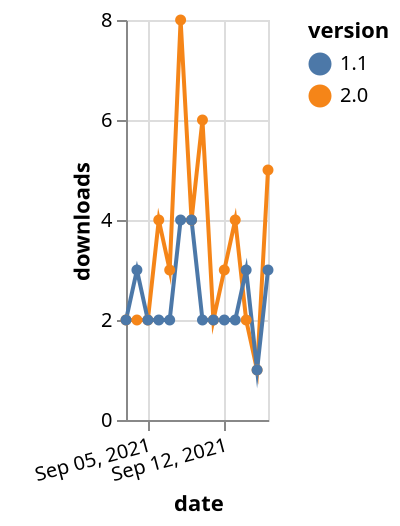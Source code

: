 {"$schema": "https://vega.github.io/schema/vega-lite/v5.json", "description": "A simple bar chart with embedded data.", "data": {"values": [{"date": "2021-09-03", "total": 4414, "delta": 2, "version": "2.0"}, {"date": "2021-09-04", "total": 4416, "delta": 2, "version": "2.0"}, {"date": "2021-09-05", "total": 4418, "delta": 2, "version": "2.0"}, {"date": "2021-09-06", "total": 4422, "delta": 4, "version": "2.0"}, {"date": "2021-09-07", "total": 4425, "delta": 3, "version": "2.0"}, {"date": "2021-09-08", "total": 4433, "delta": 8, "version": "2.0"}, {"date": "2021-09-09", "total": 4437, "delta": 4, "version": "2.0"}, {"date": "2021-09-10", "total": 4443, "delta": 6, "version": "2.0"}, {"date": "2021-09-11", "total": 4445, "delta": 2, "version": "2.0"}, {"date": "2021-09-12", "total": 4448, "delta": 3, "version": "2.0"}, {"date": "2021-09-13", "total": 4452, "delta": 4, "version": "2.0"}, {"date": "2021-09-14", "total": 4454, "delta": 2, "version": "2.0"}, {"date": "2021-09-15", "total": 4455, "delta": 1, "version": "2.0"}, {"date": "2021-09-16", "total": 4460, "delta": 5, "version": "2.0"}, {"date": "2021-09-03", "total": 2781, "delta": 2, "version": "1.1"}, {"date": "2021-09-04", "total": 2784, "delta": 3, "version": "1.1"}, {"date": "2021-09-05", "total": 2786, "delta": 2, "version": "1.1"}, {"date": "2021-09-06", "total": 2788, "delta": 2, "version": "1.1"}, {"date": "2021-09-07", "total": 2790, "delta": 2, "version": "1.1"}, {"date": "2021-09-08", "total": 2794, "delta": 4, "version": "1.1"}, {"date": "2021-09-09", "total": 2798, "delta": 4, "version": "1.1"}, {"date": "2021-09-10", "total": 2800, "delta": 2, "version": "1.1"}, {"date": "2021-09-11", "total": 2802, "delta": 2, "version": "1.1"}, {"date": "2021-09-12", "total": 2804, "delta": 2, "version": "1.1"}, {"date": "2021-09-13", "total": 2806, "delta": 2, "version": "1.1"}, {"date": "2021-09-14", "total": 2809, "delta": 3, "version": "1.1"}, {"date": "2021-09-15", "total": 2810, "delta": 1, "version": "1.1"}, {"date": "2021-09-16", "total": 2813, "delta": 3, "version": "1.1"}]}, "width": "container", "mark": {"type": "line", "point": {"filled": true}}, "encoding": {"x": {"field": "date", "type": "temporal", "timeUnit": "yearmonthdate", "title": "date", "axis": {"labelAngle": -15}}, "y": {"field": "delta", "type": "quantitative", "title": "downloads"}, "color": {"field": "version", "type": "nominal"}, "tooltip": {"field": "delta"}}}